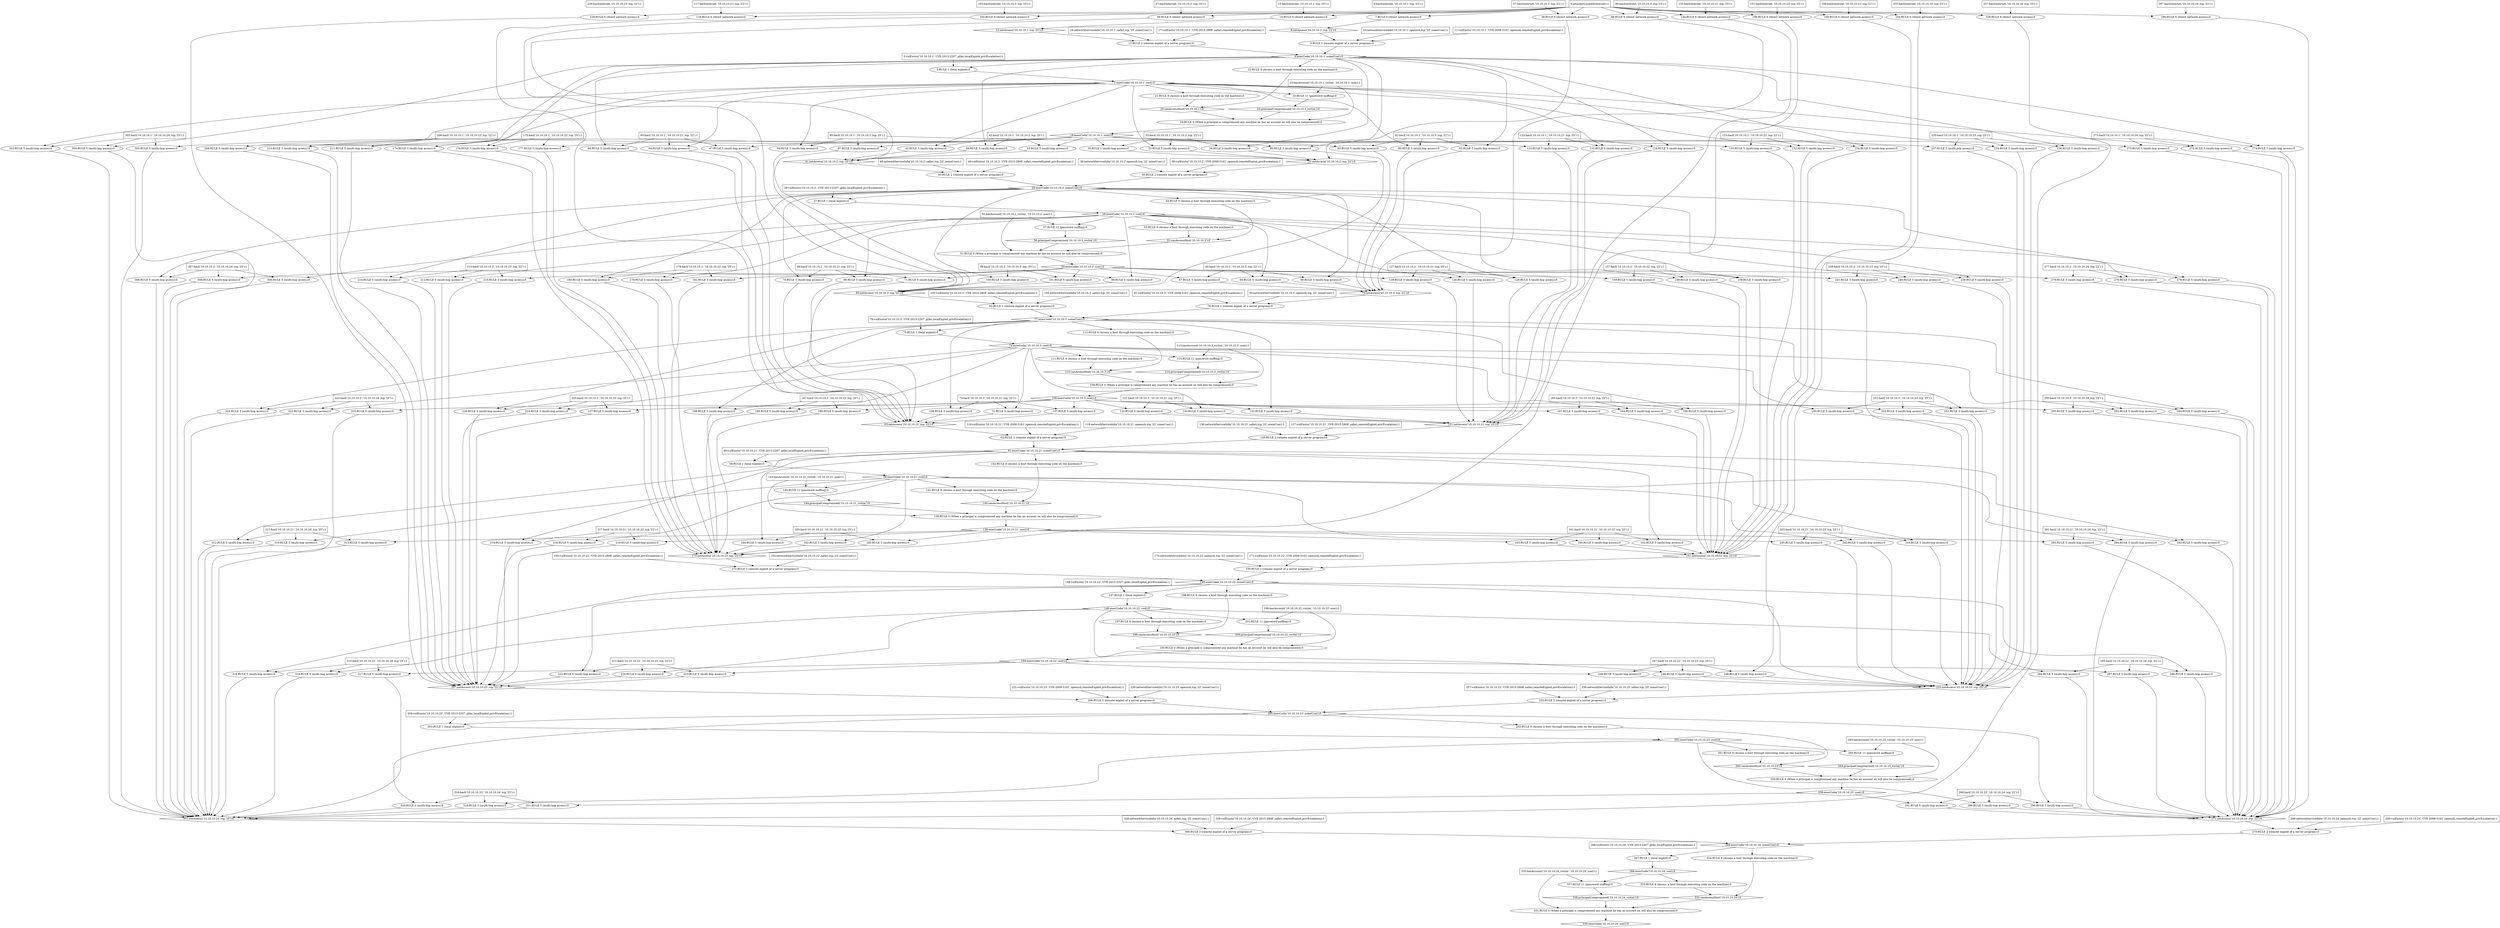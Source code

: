 digraph G {
	1 [label="1:execCode('10.10.10.1',root):0",shape=diamond];
	2 [label="2:RULE 1 (local exploit):0",shape=ellipse];
	3 [label="3:vulExists('10.10.10.1','CVE-2013-2207',glibc,localExploit,privEscalation):1",shape=box];
	4 [label="4:execCode('10.10.10.1',someUser):0",shape=diamond];
	5 [label="5:RULE 2 (remote exploit of a server program):0",shape=ellipse];
	6 [label="6:netAccess('10.10.10.1',tcp,'22'):0",shape=diamond];
	7 [label="7:RULE 6 (direct network access):0",shape=ellipse];
	8 [label="8:hacl(internet,'10.10.10.1',tcp,'22'):1",shape=box];
	9 [label="9:attackerLocated(internet):1",shape=box];
	10 [label="10:networkServiceInfo('10.10.10.1',openssh,tcp,'22',someUser):1",shape=box];
	11 [label="11:vulExists('10.10.10.1','CVE-2008-5161',openssh,remoteExploit,privEscalation):1",shape=box];
	12 [label="12:RULE 2 (remote exploit of a server program):0",shape=ellipse];
	13 [label="13:netAccess('10.10.10.1',tcp,'25'):0",shape=diamond];
	14 [label="14:RULE 6 (direct network access):0",shape=ellipse];
	15 [label="15:hacl(internet,'10.10.10.1',tcp,'25'):1",shape=box];
	16 [label="16:networkServiceInfo('10.10.10.1',safari,tcp,'25',someUser):1",shape=box];
	17 [label="17:vulExists('10.10.10.1','CVE-2015-2808',safari,remoteExploit,privEscalation):1",shape=box];
	18 [label="18:execCode('10.10.10.1',user):0",shape=diamond];
	19 [label="19:RULE 0 (When a principal is compromised any machine he has an account on will also be compromised):0",shape=ellipse];
	20 [label="20:canAccessHost('10.10.10.1'):0",shape=diamond];
	21 [label="21:RULE 8 (Access a host through executing code on the machine):0",shape=ellipse];
	22 [label="22:RULE 8 (Access a host through executing code on the machine):0",shape=ellipse];
	23 [label="23:hasAccount('10.10.10.1_victim','10.10.10.1',user):1",shape=box];
	24 [label="24:principalCompromised('10.10.10.1_victim'):0",shape=diamond];
	25 [label="25:RULE 11 (password sniffing):0",shape=ellipse];
	26 [label="26:execCode('10.10.10.2',root):0",shape=diamond];
	27 [label="27:RULE 1 (local exploit):0",shape=ellipse];
	28 [label="28:vulExists('10.10.10.2','CVE-2013-2207',glibc,localExploit,privEscalation):1",shape=box];
	29 [label="29:execCode('10.10.10.2',someUser):0",shape=diamond];
	30 [label="30:RULE 2 (remote exploit of a server program):0",shape=ellipse];
	31 [label="31:netAccess('10.10.10.2',tcp,'22'):0",shape=diamond];
	32 [label="32:RULE 5 (multi-hop access):0",shape=ellipse];
	33 [label="33:hacl('10.10.10.1','10.10.10.2',tcp,'22'):1",shape=box];
	34 [label="34:RULE 5 (multi-hop access):0",shape=ellipse];
	35 [label="35:RULE 5 (multi-hop access):0",shape=ellipse];
	36 [label="36:RULE 6 (direct network access):0",shape=ellipse];
	37 [label="37:hacl(internet,'10.10.10.2',tcp,'22'):1",shape=box];
	38 [label="38:networkServiceInfo('10.10.10.2',openssh,tcp,'22',someUser):1",shape=box];
	39 [label="39:vulExists('10.10.10.2','CVE-2008-5161',openssh,remoteExploit,privEscalation):1",shape=box];
	40 [label="40:RULE 2 (remote exploit of a server program):0",shape=ellipse];
	41 [label="41:netAccess('10.10.10.2',tcp,'25'):0",shape=diamond];
	42 [label="42:RULE 5 (multi-hop access):0",shape=ellipse];
	43 [label="43:hacl('10.10.10.1','10.10.10.2',tcp,'25'):1",shape=box];
	44 [label="44:RULE 5 (multi-hop access):0",shape=ellipse];
	45 [label="45:RULE 5 (multi-hop access):0",shape=ellipse];
	46 [label="46:RULE 6 (direct network access):0",shape=ellipse];
	47 [label="47:hacl(internet,'10.10.10.2',tcp,'25'):1",shape=box];
	48 [label="48:networkServiceInfo('10.10.10.2',safari,tcp,'25',someUser):1",shape=box];
	49 [label="49:vulExists('10.10.10.2','CVE-2015-2808',safari,remoteExploit,privEscalation):1",shape=box];
	50 [label="50:execCode('10.10.10.2',user):0",shape=diamond];
	51 [label="51:RULE 0 (When a principal is compromised any machine he has an account on will also be compromised):0",shape=ellipse];
	52 [label="52:canAccessHost('10.10.10.2'):0",shape=diamond];
	53 [label="53:RULE 8 (Access a host through executing code on the machine):0",shape=ellipse];
	54 [label="54:RULE 8 (Access a host through executing code on the machine):0",shape=ellipse];
	55 [label="55:hasAccount('10.10.10.2_victim','10.10.10.2',user):1",shape=box];
	56 [label="56:principalCompromised('10.10.10.2_victim'):0",shape=diamond];
	57 [label="57:RULE 11 (password sniffing):0",shape=ellipse];
	58 [label="58:execCode('10.10.10.21',root):0",shape=diamond];
	59 [label="59:RULE 1 (local exploit):0",shape=ellipse];
	60 [label="60:vulExists('10.10.10.21','CVE-2013-2207',glibc,localExploit,privEscalation):1",shape=box];
	61 [label="61:execCode('10.10.10.21',someUser):0",shape=diamond];
	62 [label="62:RULE 2 (remote exploit of a server program):0",shape=ellipse];
	63 [label="63:netAccess('10.10.10.21',tcp,'22'):0",shape=diamond];
	64 [label="64:RULE 5 (multi-hop access):0",shape=ellipse];
	65 [label="65:hacl('10.10.10.1','10.10.10.21',tcp,'22'):1",shape=box];
	66 [label="66:RULE 5 (multi-hop access):0",shape=ellipse];
	67 [label="67:RULE 5 (multi-hop access):0",shape=ellipse];
	68 [label="68:RULE 5 (multi-hop access):0",shape=ellipse];
	69 [label="69:hacl('10.10.10.2','10.10.10.21',tcp,'22'):1",shape=box];
	70 [label="70:RULE 5 (multi-hop access):0",shape=ellipse];
	71 [label="71:RULE 5 (multi-hop access):0",shape=ellipse];
	72 [label="72:RULE 5 (multi-hop access):0",shape=ellipse];
	73 [label="73:hacl('10.10.10.3','10.10.10.21',tcp,'22'):1",shape=box];
	74 [label="74:execCode('10.10.10.3',root):0",shape=diamond];
	75 [label="75:RULE 1 (local exploit):0",shape=ellipse];
	76 [label="76:vulExists('10.10.10.3','CVE-2013-2207',glibc,localExploit,privEscalation):1",shape=box];
	77 [label="77:execCode('10.10.10.3',someUser):0",shape=diamond];
	78 [label="78:RULE 2 (remote exploit of a server program):0",shape=ellipse];
	79 [label="79:netAccess('10.10.10.3',tcp,'22'):0",shape=diamond];
	80 [label="80:RULE 5 (multi-hop access):0",shape=ellipse];
	81 [label="81:hacl('10.10.10.1','10.10.10.3',tcp,'22'):1",shape=box];
	82 [label="82:RULE 5 (multi-hop access):0",shape=ellipse];
	83 [label="83:RULE 5 (multi-hop access):0",shape=ellipse];
	84 [label="84:RULE 5 (multi-hop access):0",shape=ellipse];
	85 [label="85:hacl('10.10.10.2','10.10.10.3',tcp,'22'):1",shape=box];
	86 [label="86:RULE 5 (multi-hop access):0",shape=ellipse];
	87 [label="87:RULE 5 (multi-hop access):0",shape=ellipse];
	88 [label="88:RULE 6 (direct network access):0",shape=ellipse];
	89 [label="89:hacl(internet,'10.10.10.3',tcp,'22'):1",shape=box];
	90 [label="90:networkServiceInfo('10.10.10.3',openssh,tcp,'22',someUser):1",shape=box];
	91 [label="91:vulExists('10.10.10.3','CVE-2008-5161',openssh,remoteExploit,privEscalation):1",shape=box];
	92 [label="92:RULE 2 (remote exploit of a server program):0",shape=ellipse];
	93 [label="93:netAccess('10.10.10.3',tcp,'25'):0",shape=diamond];
	94 [label="94:RULE 5 (multi-hop access):0",shape=ellipse];
	95 [label="95:hacl('10.10.10.1','10.10.10.3',tcp,'25'):1",shape=box];
	96 [label="96:RULE 5 (multi-hop access):0",shape=ellipse];
	97 [label="97:RULE 5 (multi-hop access):0",shape=ellipse];
	98 [label="98:RULE 5 (multi-hop access):0",shape=ellipse];
	99 [label="99:hacl('10.10.10.2','10.10.10.3',tcp,'25'):1",shape=box];
	100 [label="100:RULE 5 (multi-hop access):0",shape=ellipse];
	101 [label="101:RULE 5 (multi-hop access):0",shape=ellipse];
	102 [label="102:RULE 6 (direct network access):0",shape=ellipse];
	103 [label="103:hacl(internet,'10.10.10.3',tcp,'25'):1",shape=box];
	104 [label="104:networkServiceInfo('10.10.10.3',safari,tcp,'25',someUser):1",shape=box];
	105 [label="105:vulExists('10.10.10.3','CVE-2015-2808',safari,remoteExploit,privEscalation):1",shape=box];
	106 [label="106:RULE 5 (multi-hop access):0",shape=ellipse];
	107 [label="107:RULE 5 (multi-hop access):0",shape=ellipse];
	108 [label="108:execCode('10.10.10.3',user):0",shape=diamond];
	109 [label="109:RULE 0 (When a principal is compromised any machine he has an account on will also be compromised):0",shape=ellipse];
	110 [label="110:canAccessHost('10.10.10.3'):0",shape=diamond];
	111 [label="111:RULE 8 (Access a host through executing code on the machine):0",shape=ellipse];
	112 [label="112:RULE 8 (Access a host through executing code on the machine):0",shape=ellipse];
	113 [label="113:hasAccount('10.10.10.3_victim','10.10.10.3',user):1",shape=box];
	114 [label="114:principalCompromised('10.10.10.3_victim'):0",shape=diamond];
	115 [label="115:RULE 11 (password sniffing):0",shape=ellipse];
	116 [label="116:RULE 6 (direct network access):0",shape=ellipse];
	117 [label="117:hacl(internet,'10.10.10.21',tcp,'22'):1",shape=box];
	118 [label="118:networkServiceInfo('10.10.10.21',openssh,tcp,'22',someUser):1",shape=box];
	119 [label="119:vulExists('10.10.10.21','CVE-2008-5161',openssh,remoteExploit,privEscalation):1",shape=box];
	120 [label="120:RULE 2 (remote exploit of a server program):0",shape=ellipse];
	121 [label="121:netAccess('10.10.10.21',tcp,'25'):0",shape=diamond];
	122 [label="122:RULE 5 (multi-hop access):0",shape=ellipse];
	123 [label="123:hacl('10.10.10.1','10.10.10.21',tcp,'25'):1",shape=box];
	124 [label="124:RULE 5 (multi-hop access):0",shape=ellipse];
	125 [label="125:RULE 5 (multi-hop access):0",shape=ellipse];
	126 [label="126:RULE 5 (multi-hop access):0",shape=ellipse];
	127 [label="127:hacl('10.10.10.2','10.10.10.21',tcp,'25'):1",shape=box];
	128 [label="128:RULE 5 (multi-hop access):0",shape=ellipse];
	129 [label="129:RULE 5 (multi-hop access):0",shape=ellipse];
	130 [label="130:RULE 5 (multi-hop access):0",shape=ellipse];
	131 [label="131:hacl('10.10.10.3','10.10.10.21',tcp,'25'):1",shape=box];
	132 [label="132:RULE 5 (multi-hop access):0",shape=ellipse];
	133 [label="133:RULE 5 (multi-hop access):0",shape=ellipse];
	134 [label="134:RULE 6 (direct network access):0",shape=ellipse];
	135 [label="135:hacl(internet,'10.10.10.21',tcp,'25'):1",shape=box];
	136 [label="136:networkServiceInfo('10.10.10.21',safari,tcp,'25',someUser):1",shape=box];
	137 [label="137:vulExists('10.10.10.21','CVE-2015-2808',safari,remoteExploit,privEscalation):1",shape=box];
	138 [label="138:execCode('10.10.10.21',user):0",shape=diamond];
	139 [label="139:RULE 0 (When a principal is compromised any machine he has an account on will also be compromised):0",shape=ellipse];
	140 [label="140:canAccessHost('10.10.10.21'):0",shape=diamond];
	141 [label="141:RULE 8 (Access a host through executing code on the machine):0",shape=ellipse];
	142 [label="142:RULE 8 (Access a host through executing code on the machine):0",shape=ellipse];
	143 [label="143:hasAccount('10.10.10.21_victim','10.10.10.21',user):1",shape=box];
	144 [label="144:principalCompromised('10.10.10.21_victim'):0",shape=diamond];
	145 [label="145:RULE 11 (password sniffing):0",shape=ellipse];
	146 [label="146:execCode('10.10.10.22',root):0",shape=diamond];
	147 [label="147:RULE 1 (local exploit):0",shape=ellipse];
	148 [label="148:vulExists('10.10.10.22','CVE-2013-2207',glibc,localExploit,privEscalation):1",shape=box];
	149 [label="149:execCode('10.10.10.22',someUser):0",shape=diamond];
	150 [label="150:RULE 2 (remote exploit of a server program):0",shape=ellipse];
	151 [label="151:netAccess('10.10.10.22',tcp,'22'):0",shape=diamond];
	152 [label="152:RULE 5 (multi-hop access):0",shape=ellipse];
	153 [label="153:hacl('10.10.10.1','10.10.10.22',tcp,'22'):1",shape=box];
	154 [label="154:RULE 5 (multi-hop access):0",shape=ellipse];
	155 [label="155:RULE 5 (multi-hop access):0",shape=ellipse];
	156 [label="156:RULE 5 (multi-hop access):0",shape=ellipse];
	157 [label="157:hacl('10.10.10.2','10.10.10.22',tcp,'22'):1",shape=box];
	158 [label="158:RULE 5 (multi-hop access):0",shape=ellipse];
	159 [label="159:RULE 5 (multi-hop access):0",shape=ellipse];
	160 [label="160:RULE 5 (multi-hop access):0",shape=ellipse];
	161 [label="161:hacl('10.10.10.21','10.10.10.22',tcp,'22'):1",shape=box];
	162 [label="162:RULE 5 (multi-hop access):0",shape=ellipse];
	163 [label="163:RULE 5 (multi-hop access):0",shape=ellipse];
	164 [label="164:RULE 5 (multi-hop access):0",shape=ellipse];
	165 [label="165:hacl('10.10.10.3','10.10.10.22',tcp,'22'):1",shape=box];
	166 [label="166:RULE 5 (multi-hop access):0",shape=ellipse];
	167 [label="167:RULE 5 (multi-hop access):0",shape=ellipse];
	168 [label="168:RULE 6 (direct network access):0",shape=ellipse];
	169 [label="169:hacl(internet,'10.10.10.22',tcp,'22'):1",shape=box];
	170 [label="170:networkServiceInfo('10.10.10.22',openssh,tcp,'22',someUser):1",shape=box];
	171 [label="171:vulExists('10.10.10.22','CVE-2008-5161',openssh,remoteExploit,privEscalation):1",shape=box];
	172 [label="172:RULE 2 (remote exploit of a server program):0",shape=ellipse];
	173 [label="173:netAccess('10.10.10.22',tcp,'25'):0",shape=diamond];
	174 [label="174:RULE 5 (multi-hop access):0",shape=ellipse];
	175 [label="175:hacl('10.10.10.1','10.10.10.22',tcp,'25'):1",shape=box];
	176 [label="176:RULE 5 (multi-hop access):0",shape=ellipse];
	177 [label="177:RULE 5 (multi-hop access):0",shape=ellipse];
	178 [label="178:RULE 5 (multi-hop access):0",shape=ellipse];
	179 [label="179:hacl('10.10.10.2','10.10.10.22',tcp,'25'):1",shape=box];
	180 [label="180:RULE 5 (multi-hop access):0",shape=ellipse];
	181 [label="181:RULE 5 (multi-hop access):0",shape=ellipse];
	182 [label="182:RULE 5 (multi-hop access):0",shape=ellipse];
	183 [label="183:hacl('10.10.10.21','10.10.10.22',tcp,'25'):1",shape=box];
	184 [label="184:RULE 5 (multi-hop access):0",shape=ellipse];
	185 [label="185:RULE 5 (multi-hop access):0",shape=ellipse];
	186 [label="186:RULE 5 (multi-hop access):0",shape=ellipse];
	187 [label="187:hacl('10.10.10.3','10.10.10.22',tcp,'25'):1",shape=box];
	188 [label="188:RULE 5 (multi-hop access):0",shape=ellipse];
	189 [label="189:RULE 5 (multi-hop access):0",shape=ellipse];
	190 [label="190:RULE 6 (direct network access):0",shape=ellipse];
	191 [label="191:hacl(internet,'10.10.10.22',tcp,'25'):1",shape=box];
	192 [label="192:networkServiceInfo('10.10.10.22',safari,tcp,'25',someUser):1",shape=box];
	193 [label="193:vulExists('10.10.10.22','CVE-2015-2808',safari,remoteExploit,privEscalation):1",shape=box];
	194 [label="194:execCode('10.10.10.22',user):0",shape=diamond];
	195 [label="195:RULE 0 (When a principal is compromised any machine he has an account on will also be compromised):0",shape=ellipse];
	196 [label="196:canAccessHost('10.10.10.22'):0",shape=diamond];
	197 [label="197:RULE 8 (Access a host through executing code on the machine):0",shape=ellipse];
	198 [label="198:RULE 8 (Access a host through executing code on the machine):0",shape=ellipse];
	199 [label="199:hasAccount('10.10.10.22_victim','10.10.10.22',user):1",shape=box];
	200 [label="200:principalCompromised('10.10.10.22_victim'):0",shape=diamond];
	201 [label="201:RULE 11 (password sniffing):0",shape=ellipse];
	202 [label="202:execCode('10.10.10.23',root):0",shape=diamond];
	203 [label="203:RULE 1 (local exploit):0",shape=ellipse];
	204 [label="204:vulExists('10.10.10.23','CVE-2013-2207',glibc,localExploit,privEscalation):1",shape=box];
	205 [label="205:execCode('10.10.10.23',someUser):0",shape=diamond];
	206 [label="206:RULE 2 (remote exploit of a server program):0",shape=ellipse];
	207 [label="207:netAccess('10.10.10.23',tcp,'22'):0",shape=diamond];
	208 [label="208:RULE 5 (multi-hop access):0",shape=ellipse];
	209 [label="209:hacl('10.10.10.1','10.10.10.23',tcp,'22'):1",shape=box];
	210 [label="210:RULE 5 (multi-hop access):0",shape=ellipse];
	211 [label="211:RULE 5 (multi-hop access):0",shape=ellipse];
	212 [label="212:RULE 5 (multi-hop access):0",shape=ellipse];
	213 [label="213:hacl('10.10.10.2','10.10.10.23',tcp,'22'):1",shape=box];
	214 [label="214:RULE 5 (multi-hop access):0",shape=ellipse];
	215 [label="215:RULE 5 (multi-hop access):0",shape=ellipse];
	216 [label="216:RULE 5 (multi-hop access):0",shape=ellipse];
	217 [label="217:hacl('10.10.10.21','10.10.10.23',tcp,'22'):1",shape=box];
	218 [label="218:RULE 5 (multi-hop access):0",shape=ellipse];
	219 [label="219:RULE 5 (multi-hop access):0",shape=ellipse];
	220 [label="220:RULE 5 (multi-hop access):0",shape=ellipse];
	221 [label="221:hacl('10.10.10.22','10.10.10.23',tcp,'22'):1",shape=box];
	222 [label="222:RULE 5 (multi-hop access):0",shape=ellipse];
	223 [label="223:RULE 5 (multi-hop access):0",shape=ellipse];
	224 [label="224:RULE 5 (multi-hop access):0",shape=ellipse];
	225 [label="225:hacl('10.10.10.3','10.10.10.23',tcp,'22'):1",shape=box];
	226 [label="226:RULE 5 (multi-hop access):0",shape=ellipse];
	227 [label="227:RULE 5 (multi-hop access):0",shape=ellipse];
	228 [label="228:RULE 6 (direct network access):0",shape=ellipse];
	229 [label="229:hacl(internet,'10.10.10.23',tcp,'22'):1",shape=box];
	230 [label="230:networkServiceInfo('10.10.10.23',openssh,tcp,'22',someUser):1",shape=box];
	231 [label="231:vulExists('10.10.10.23','CVE-2008-5161',openssh,remoteExploit,privEscalation):1",shape=box];
	232 [label="232:RULE 2 (remote exploit of a server program):0",shape=ellipse];
	233 [label="233:netAccess('10.10.10.23',tcp,'25'):0",shape=diamond];
	234 [label="234:RULE 5 (multi-hop access):0",shape=ellipse];
	235 [label="235:hacl('10.10.10.1','10.10.10.23',tcp,'25'):1",shape=box];
	236 [label="236:RULE 5 (multi-hop access):0",shape=ellipse];
	237 [label="237:RULE 5 (multi-hop access):0",shape=ellipse];
	238 [label="238:RULE 5 (multi-hop access):0",shape=ellipse];
	239 [label="239:hacl('10.10.10.2','10.10.10.23',tcp,'25'):1",shape=box];
	240 [label="240:RULE 5 (multi-hop access):0",shape=ellipse];
	241 [label="241:RULE 5 (multi-hop access):0",shape=ellipse];
	242 [label="242:RULE 5 (multi-hop access):0",shape=ellipse];
	243 [label="243:hacl('10.10.10.21','10.10.10.23',tcp,'25'):1",shape=box];
	244 [label="244:RULE 5 (multi-hop access):0",shape=ellipse];
	245 [label="245:RULE 5 (multi-hop access):0",shape=ellipse];
	246 [label="246:RULE 5 (multi-hop access):0",shape=ellipse];
	247 [label="247:hacl('10.10.10.22','10.10.10.23',tcp,'25'):1",shape=box];
	248 [label="248:RULE 5 (multi-hop access):0",shape=ellipse];
	249 [label="249:RULE 5 (multi-hop access):0",shape=ellipse];
	250 [label="250:RULE 5 (multi-hop access):0",shape=ellipse];
	251 [label="251:hacl('10.10.10.3','10.10.10.23',tcp,'25'):1",shape=box];
	252 [label="252:RULE 5 (multi-hop access):0",shape=ellipse];
	253 [label="253:RULE 5 (multi-hop access):0",shape=ellipse];
	254 [label="254:RULE 6 (direct network access):0",shape=ellipse];
	255 [label="255:hacl(internet,'10.10.10.23',tcp,'25'):1",shape=box];
	256 [label="256:networkServiceInfo('10.10.10.23',safari,tcp,'25',someUser):1",shape=box];
	257 [label="257:vulExists('10.10.10.23','CVE-2015-2808',safari,remoteExploit,privEscalation):1",shape=box];
	258 [label="258:execCode('10.10.10.23',user):0",shape=diamond];
	259 [label="259:RULE 0 (When a principal is compromised any machine he has an account on will also be compromised):0",shape=ellipse];
	260 [label="260:canAccessHost('10.10.10.23'):0",shape=diamond];
	261 [label="261:RULE 8 (Access a host through executing code on the machine):0",shape=ellipse];
	262 [label="262:RULE 8 (Access a host through executing code on the machine):0",shape=ellipse];
	263 [label="263:hasAccount('10.10.10.23_victim','10.10.10.23',user):1",shape=box];
	264 [label="264:principalCompromised('10.10.10.23_victim'):0",shape=diamond];
	265 [label="265:RULE 11 (password sniffing):0",shape=ellipse];
	266 [label="266:execCode('10.10.10.24',root):0",shape=diamond];
	267 [label="267:RULE 1 (local exploit):0",shape=ellipse];
	268 [label="268:vulExists('10.10.10.24','CVE-2013-2207',glibc,localExploit,privEscalation):1",shape=box];
	269 [label="269:execCode('10.10.10.24',someUser):0",shape=diamond];
	270 [label="270:RULE 2 (remote exploit of a server program):0",shape=ellipse];
	271 [label="271:netAccess('10.10.10.24',tcp,'22'):0",shape=diamond];
	272 [label="272:RULE 5 (multi-hop access):0",shape=ellipse];
	273 [label="273:hacl('10.10.10.1','10.10.10.24',tcp,'22'):1",shape=box];
	274 [label="274:RULE 5 (multi-hop access):0",shape=ellipse];
	275 [label="275:RULE 5 (multi-hop access):0",shape=ellipse];
	276 [label="276:RULE 5 (multi-hop access):0",shape=ellipse];
	277 [label="277:hacl('10.10.10.2','10.10.10.24',tcp,'22'):1",shape=box];
	278 [label="278:RULE 5 (multi-hop access):0",shape=ellipse];
	279 [label="279:RULE 5 (multi-hop access):0",shape=ellipse];
	280 [label="280:RULE 5 (multi-hop access):0",shape=ellipse];
	281 [label="281:hacl('10.10.10.21','10.10.10.24',tcp,'22'):1",shape=box];
	282 [label="282:RULE 5 (multi-hop access):0",shape=ellipse];
	283 [label="283:RULE 5 (multi-hop access):0",shape=ellipse];
	284 [label="284:RULE 5 (multi-hop access):0",shape=ellipse];
	285 [label="285:hacl('10.10.10.22','10.10.10.24',tcp,'22'):1",shape=box];
	286 [label="286:RULE 5 (multi-hop access):0",shape=ellipse];
	287 [label="287:RULE 5 (multi-hop access):0",shape=ellipse];
	288 [label="288:RULE 5 (multi-hop access):0",shape=ellipse];
	289 [label="289:hacl('10.10.10.23','10.10.10.24',tcp,'22'):1",shape=box];
	290 [label="290:RULE 5 (multi-hop access):0",shape=ellipse];
	291 [label="291:RULE 5 (multi-hop access):0",shape=ellipse];
	292 [label="292:RULE 5 (multi-hop access):0",shape=ellipse];
	293 [label="293:hacl('10.10.10.3','10.10.10.24',tcp,'22'):1",shape=box];
	294 [label="294:RULE 5 (multi-hop access):0",shape=ellipse];
	295 [label="295:RULE 5 (multi-hop access):0",shape=ellipse];
	296 [label="296:RULE 6 (direct network access):0",shape=ellipse];
	297 [label="297:hacl(internet,'10.10.10.24',tcp,'22'):1",shape=box];
	298 [label="298:networkServiceInfo('10.10.10.24',openssh,tcp,'22',someUser):1",shape=box];
	299 [label="299:vulExists('10.10.10.24','CVE-2008-5161',openssh,remoteExploit,privEscalation):1",shape=box];
	300 [label="300:RULE 2 (remote exploit of a server program):0",shape=ellipse];
	301 [label="301:netAccess('10.10.10.24',tcp,'25'):0",shape=diamond];
	302 [label="302:RULE 5 (multi-hop access):0",shape=ellipse];
	303 [label="303:hacl('10.10.10.1','10.10.10.24',tcp,'25'):1",shape=box];
	304 [label="304:RULE 5 (multi-hop access):0",shape=ellipse];
	305 [label="305:RULE 5 (multi-hop access):0",shape=ellipse];
	306 [label="306:RULE 5 (multi-hop access):0",shape=ellipse];
	307 [label="307:hacl('10.10.10.2','10.10.10.24',tcp,'25'):1",shape=box];
	308 [label="308:RULE 5 (multi-hop access):0",shape=ellipse];
	309 [label="309:RULE 5 (multi-hop access):0",shape=ellipse];
	310 [label="310:RULE 5 (multi-hop access):0",shape=ellipse];
	311 [label="311:hacl('10.10.10.21','10.10.10.24',tcp,'25'):1",shape=box];
	312 [label="312:RULE 5 (multi-hop access):0",shape=ellipse];
	313 [label="313:RULE 5 (multi-hop access):0",shape=ellipse];
	314 [label="314:RULE 5 (multi-hop access):0",shape=ellipse];
	315 [label="315:hacl('10.10.10.22','10.10.10.24',tcp,'25'):1",shape=box];
	316 [label="316:RULE 5 (multi-hop access):0",shape=ellipse];
	317 [label="317:RULE 5 (multi-hop access):0",shape=ellipse];
	318 [label="318:RULE 5 (multi-hop access):0",shape=ellipse];
	319 [label="319:hacl('10.10.10.23','10.10.10.24',tcp,'25'):1",shape=box];
	320 [label="320:RULE 5 (multi-hop access):0",shape=ellipse];
	321 [label="321:RULE 5 (multi-hop access):0",shape=ellipse];
	322 [label="322:RULE 5 (multi-hop access):0",shape=ellipse];
	323 [label="323:hacl('10.10.10.3','10.10.10.24',tcp,'25'):1",shape=box];
	324 [label="324:RULE 5 (multi-hop access):0",shape=ellipse];
	325 [label="325:RULE 5 (multi-hop access):0",shape=ellipse];
	326 [label="326:RULE 6 (direct network access):0",shape=ellipse];
	327 [label="327:hacl(internet,'10.10.10.24',tcp,'25'):1",shape=box];
	328 [label="328:networkServiceInfo('10.10.10.24',safari,tcp,'25',someUser):1",shape=box];
	329 [label="329:vulExists('10.10.10.24','CVE-2015-2808',safari,remoteExploit,privEscalation):1",shape=box];
	330 [label="330:execCode('10.10.10.24',user):0",shape=diamond];
	331 [label="331:RULE 0 (When a principal is compromised any machine he has an account on will also be compromised):0",shape=ellipse];
	332 [label="332:canAccessHost('10.10.10.24'):0",shape=diamond];
	333 [label="333:RULE 8 (Access a host through executing code on the machine):0",shape=ellipse];
	334 [label="334:RULE 8 (Access a host through executing code on the machine):0",shape=ellipse];
	335 [label="335:hasAccount('10.10.10.24_victim','10.10.10.24',user):1",shape=box];
	336 [label="336:principalCompromised('10.10.10.24_victim'):0",shape=diamond];
	337 [label="337:RULE 11 (password sniffing):0",shape=ellipse];
	3 -> 	2;
	8 -> 	7;
	9 -> 	7;
	7 -> 	6;
	6 -> 	5;
	10 -> 	5;
	11 -> 	5;
	5 -> 	4;
	15 -> 	14;
	9 -> 	14;
	14 -> 	13;
	13 -> 	12;
	16 -> 	12;
	17 -> 	12;
	12 -> 	4;
	4 -> 	2;
	2 -> 	1;
	1 -> 	21;
	21 -> 	20;
	4 -> 	22;
	22 -> 	20;
	20 -> 	19;
	23 -> 	19;
	1 -> 	25;
	23 -> 	25;
	25 -> 	24;
	24 -> 	19;
	19 -> 	18;
	28 -> 	27;
	33 -> 	32;
	1 -> 	32;
	32 -> 	31;
	33 -> 	34;
	4 -> 	34;
	34 -> 	31;
	33 -> 	35;
	18 -> 	35;
	35 -> 	31;
	37 -> 	36;
	9 -> 	36;
	36 -> 	31;
	31 -> 	30;
	38 -> 	30;
	39 -> 	30;
	30 -> 	29;
	43 -> 	42;
	1 -> 	42;
	42 -> 	41;
	43 -> 	44;
	4 -> 	44;
	44 -> 	41;
	43 -> 	45;
	18 -> 	45;
	45 -> 	41;
	47 -> 	46;
	9 -> 	46;
	46 -> 	41;
	41 -> 	40;
	48 -> 	40;
	49 -> 	40;
	40 -> 	29;
	29 -> 	27;
	27 -> 	26;
	26 -> 	53;
	53 -> 	52;
	29 -> 	54;
	54 -> 	52;
	52 -> 	51;
	55 -> 	51;
	26 -> 	57;
	55 -> 	57;
	57 -> 	56;
	56 -> 	51;
	51 -> 	50;
	60 -> 	59;
	65 -> 	64;
	1 -> 	64;
	64 -> 	63;
	65 -> 	66;
	4 -> 	66;
	66 -> 	63;
	65 -> 	67;
	18 -> 	67;
	67 -> 	63;
	69 -> 	68;
	26 -> 	68;
	68 -> 	63;
	69 -> 	70;
	29 -> 	70;
	70 -> 	63;
	69 -> 	71;
	50 -> 	71;
	71 -> 	63;
	73 -> 	72;
	76 -> 	75;
	81 -> 	80;
	1 -> 	80;
	80 -> 	79;
	81 -> 	82;
	4 -> 	82;
	82 -> 	79;
	81 -> 	83;
	18 -> 	83;
	83 -> 	79;
	85 -> 	84;
	26 -> 	84;
	84 -> 	79;
	85 -> 	86;
	29 -> 	86;
	86 -> 	79;
	85 -> 	87;
	50 -> 	87;
	87 -> 	79;
	89 -> 	88;
	9 -> 	88;
	88 -> 	79;
	79 -> 	78;
	90 -> 	78;
	91 -> 	78;
	78 -> 	77;
	95 -> 	94;
	1 -> 	94;
	94 -> 	93;
	95 -> 	96;
	4 -> 	96;
	96 -> 	93;
	95 -> 	97;
	18 -> 	97;
	97 -> 	93;
	99 -> 	98;
	26 -> 	98;
	98 -> 	93;
	99 -> 	100;
	29 -> 	100;
	100 -> 	93;
	99 -> 	101;
	50 -> 	101;
	101 -> 	93;
	103 -> 	102;
	9 -> 	102;
	102 -> 	93;
	93 -> 	92;
	104 -> 	92;
	105 -> 	92;
	92 -> 	77;
	77 -> 	75;
	75 -> 	74;
	74 -> 	72;
	72 -> 	63;
	73 -> 	106;
	77 -> 	106;
	106 -> 	63;
	73 -> 	107;
	74 -> 	111;
	111 -> 	110;
	77 -> 	112;
	112 -> 	110;
	110 -> 	109;
	113 -> 	109;
	74 -> 	115;
	113 -> 	115;
	115 -> 	114;
	114 -> 	109;
	109 -> 	108;
	108 -> 	107;
	107 -> 	63;
	117 -> 	116;
	9 -> 	116;
	116 -> 	63;
	63 -> 	62;
	118 -> 	62;
	119 -> 	62;
	62 -> 	61;
	123 -> 	122;
	1 -> 	122;
	122 -> 	121;
	123 -> 	124;
	4 -> 	124;
	124 -> 	121;
	123 -> 	125;
	18 -> 	125;
	125 -> 	121;
	127 -> 	126;
	26 -> 	126;
	126 -> 	121;
	127 -> 	128;
	29 -> 	128;
	128 -> 	121;
	127 -> 	129;
	50 -> 	129;
	129 -> 	121;
	131 -> 	130;
	74 -> 	130;
	130 -> 	121;
	131 -> 	132;
	77 -> 	132;
	132 -> 	121;
	131 -> 	133;
	108 -> 	133;
	133 -> 	121;
	135 -> 	134;
	9 -> 	134;
	134 -> 	121;
	121 -> 	120;
	136 -> 	120;
	137 -> 	120;
	120 -> 	61;
	61 -> 	59;
	59 -> 	58;
	58 -> 	141;
	141 -> 	140;
	61 -> 	142;
	142 -> 	140;
	140 -> 	139;
	143 -> 	139;
	58 -> 	145;
	143 -> 	145;
	145 -> 	144;
	144 -> 	139;
	139 -> 	138;
	148 -> 	147;
	153 -> 	152;
	1 -> 	152;
	152 -> 	151;
	153 -> 	154;
	4 -> 	154;
	154 -> 	151;
	153 -> 	155;
	18 -> 	155;
	155 -> 	151;
	157 -> 	156;
	26 -> 	156;
	156 -> 	151;
	157 -> 	158;
	29 -> 	158;
	158 -> 	151;
	157 -> 	159;
	50 -> 	159;
	159 -> 	151;
	161 -> 	160;
	58 -> 	160;
	160 -> 	151;
	161 -> 	162;
	61 -> 	162;
	162 -> 	151;
	161 -> 	163;
	138 -> 	163;
	163 -> 	151;
	165 -> 	164;
	74 -> 	164;
	164 -> 	151;
	165 -> 	166;
	77 -> 	166;
	166 -> 	151;
	165 -> 	167;
	108 -> 	167;
	167 -> 	151;
	169 -> 	168;
	9 -> 	168;
	168 -> 	151;
	151 -> 	150;
	170 -> 	150;
	171 -> 	150;
	150 -> 	149;
	175 -> 	174;
	1 -> 	174;
	174 -> 	173;
	175 -> 	176;
	4 -> 	176;
	176 -> 	173;
	175 -> 	177;
	18 -> 	177;
	177 -> 	173;
	179 -> 	178;
	26 -> 	178;
	178 -> 	173;
	179 -> 	180;
	29 -> 	180;
	180 -> 	173;
	179 -> 	181;
	50 -> 	181;
	181 -> 	173;
	183 -> 	182;
	58 -> 	182;
	182 -> 	173;
	183 -> 	184;
	61 -> 	184;
	184 -> 	173;
	183 -> 	185;
	138 -> 	185;
	185 -> 	173;
	187 -> 	186;
	74 -> 	186;
	186 -> 	173;
	187 -> 	188;
	77 -> 	188;
	188 -> 	173;
	187 -> 	189;
	108 -> 	189;
	189 -> 	173;
	191 -> 	190;
	9 -> 	190;
	190 -> 	173;
	173 -> 	172;
	192 -> 	172;
	193 -> 	172;
	172 -> 	149;
	149 -> 	147;
	147 -> 	146;
	146 -> 	197;
	197 -> 	196;
	149 -> 	198;
	198 -> 	196;
	196 -> 	195;
	199 -> 	195;
	146 -> 	201;
	199 -> 	201;
	201 -> 	200;
	200 -> 	195;
	195 -> 	194;
	204 -> 	203;
	209 -> 	208;
	1 -> 	208;
	208 -> 	207;
	209 -> 	210;
	4 -> 	210;
	210 -> 	207;
	209 -> 	211;
	18 -> 	211;
	211 -> 	207;
	213 -> 	212;
	26 -> 	212;
	212 -> 	207;
	213 -> 	214;
	29 -> 	214;
	214 -> 	207;
	213 -> 	215;
	50 -> 	215;
	215 -> 	207;
	217 -> 	216;
	58 -> 	216;
	216 -> 	207;
	217 -> 	218;
	61 -> 	218;
	218 -> 	207;
	217 -> 	219;
	138 -> 	219;
	219 -> 	207;
	221 -> 	220;
	146 -> 	220;
	220 -> 	207;
	221 -> 	222;
	149 -> 	222;
	222 -> 	207;
	221 -> 	223;
	194 -> 	223;
	223 -> 	207;
	225 -> 	224;
	74 -> 	224;
	224 -> 	207;
	225 -> 	226;
	77 -> 	226;
	226 -> 	207;
	225 -> 	227;
	108 -> 	227;
	227 -> 	207;
	229 -> 	228;
	9 -> 	228;
	228 -> 	207;
	207 -> 	206;
	230 -> 	206;
	231 -> 	206;
	206 -> 	205;
	235 -> 	234;
	1 -> 	234;
	234 -> 	233;
	235 -> 	236;
	4 -> 	236;
	236 -> 	233;
	235 -> 	237;
	18 -> 	237;
	237 -> 	233;
	239 -> 	238;
	26 -> 	238;
	238 -> 	233;
	239 -> 	240;
	29 -> 	240;
	240 -> 	233;
	239 -> 	241;
	50 -> 	241;
	241 -> 	233;
	243 -> 	242;
	58 -> 	242;
	242 -> 	233;
	243 -> 	244;
	61 -> 	244;
	244 -> 	233;
	243 -> 	245;
	138 -> 	245;
	245 -> 	233;
	247 -> 	246;
	146 -> 	246;
	246 -> 	233;
	247 -> 	248;
	149 -> 	248;
	248 -> 	233;
	247 -> 	249;
	194 -> 	249;
	249 -> 	233;
	251 -> 	250;
	74 -> 	250;
	250 -> 	233;
	251 -> 	252;
	77 -> 	252;
	252 -> 	233;
	251 -> 	253;
	108 -> 	253;
	253 -> 	233;
	255 -> 	254;
	9 -> 	254;
	254 -> 	233;
	233 -> 	232;
	256 -> 	232;
	257 -> 	232;
	232 -> 	205;
	205 -> 	203;
	203 -> 	202;
	202 -> 	261;
	261 -> 	260;
	205 -> 	262;
	262 -> 	260;
	260 -> 	259;
	263 -> 	259;
	202 -> 	265;
	263 -> 	265;
	265 -> 	264;
	264 -> 	259;
	259 -> 	258;
	268 -> 	267;
	273 -> 	272;
	1 -> 	272;
	272 -> 	271;
	273 -> 	274;
	4 -> 	274;
	274 -> 	271;
	273 -> 	275;
	18 -> 	275;
	275 -> 	271;
	277 -> 	276;
	26 -> 	276;
	276 -> 	271;
	277 -> 	278;
	29 -> 	278;
	278 -> 	271;
	277 -> 	279;
	50 -> 	279;
	279 -> 	271;
	281 -> 	280;
	58 -> 	280;
	280 -> 	271;
	281 -> 	282;
	61 -> 	282;
	282 -> 	271;
	281 -> 	283;
	138 -> 	283;
	283 -> 	271;
	285 -> 	284;
	146 -> 	284;
	284 -> 	271;
	285 -> 	286;
	149 -> 	286;
	286 -> 	271;
	285 -> 	287;
	194 -> 	287;
	287 -> 	271;
	289 -> 	288;
	202 -> 	288;
	288 -> 	271;
	289 -> 	290;
	205 -> 	290;
	290 -> 	271;
	289 -> 	291;
	258 -> 	291;
	291 -> 	271;
	293 -> 	292;
	74 -> 	292;
	292 -> 	271;
	293 -> 	294;
	77 -> 	294;
	294 -> 	271;
	293 -> 	295;
	108 -> 	295;
	295 -> 	271;
	297 -> 	296;
	9 -> 	296;
	296 -> 	271;
	271 -> 	270;
	298 -> 	270;
	299 -> 	270;
	270 -> 	269;
	303 -> 	302;
	1 -> 	302;
	302 -> 	301;
	303 -> 	304;
	4 -> 	304;
	304 -> 	301;
	303 -> 	305;
	18 -> 	305;
	305 -> 	301;
	307 -> 	306;
	26 -> 	306;
	306 -> 	301;
	307 -> 	308;
	29 -> 	308;
	308 -> 	301;
	307 -> 	309;
	50 -> 	309;
	309 -> 	301;
	311 -> 	310;
	58 -> 	310;
	310 -> 	301;
	311 -> 	312;
	61 -> 	312;
	312 -> 	301;
	311 -> 	313;
	138 -> 	313;
	313 -> 	301;
	315 -> 	314;
	146 -> 	314;
	314 -> 	301;
	315 -> 	316;
	149 -> 	316;
	316 -> 	301;
	315 -> 	317;
	194 -> 	317;
	317 -> 	301;
	319 -> 	318;
	202 -> 	318;
	318 -> 	301;
	319 -> 	320;
	205 -> 	320;
	320 -> 	301;
	319 -> 	321;
	258 -> 	321;
	321 -> 	301;
	323 -> 	322;
	74 -> 	322;
	322 -> 	301;
	323 -> 	324;
	77 -> 	324;
	324 -> 	301;
	323 -> 	325;
	108 -> 	325;
	325 -> 	301;
	327 -> 	326;
	9 -> 	326;
	326 -> 	301;
	301 -> 	300;
	328 -> 	300;
	329 -> 	300;
	300 -> 	269;
	269 -> 	267;
	267 -> 	266;
	266 -> 	333;
	333 -> 	332;
	269 -> 	334;
	334 -> 	332;
	332 -> 	331;
	335 -> 	331;
	266 -> 	337;
	335 -> 	337;
	337 -> 	336;
	336 -> 	331;
	331 -> 	330;
}
